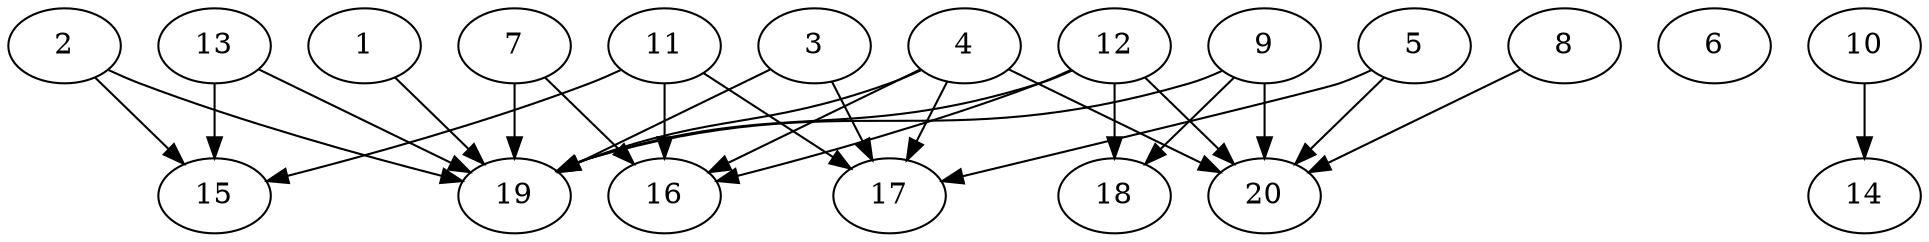 // DAG automatically generated by daggen at Thu Oct  3 13:58:43 2019
// ./daggen --dot -n 20 --ccr 0.4 --fat 0.9 --regular 0.9 --density 0.7 --mindata 5242880 --maxdata 52428800 
digraph G {
  1 [size="59755520", alpha="0.17", expect_size="23902208"] 
  1 -> 19 [size ="23902208"]
  2 [size="77286400", alpha="0.18", expect_size="30914560"] 
  2 -> 15 [size ="30914560"]
  2 -> 19 [size ="30914560"]
  3 [size="57953280", alpha="0.10", expect_size="23181312"] 
  3 -> 17 [size ="23181312"]
  3 -> 19 [size ="23181312"]
  4 [size="48217600", alpha="0.05", expect_size="19287040"] 
  4 -> 16 [size ="19287040"]
  4 -> 17 [size ="19287040"]
  4 -> 19 [size ="19287040"]
  4 -> 20 [size ="19287040"]
  5 [size="102090240", alpha="0.19", expect_size="40836096"] 
  5 -> 17 [size ="40836096"]
  5 -> 20 [size ="40836096"]
  6 [size="54860800", alpha="0.03", expect_size="21944320"] 
  7 [size="19463680", alpha="0.08", expect_size="7785472"] 
  7 -> 16 [size ="7785472"]
  7 -> 19 [size ="7785472"]
  8 [size="101519360", alpha="0.19", expect_size="40607744"] 
  8 -> 20 [size ="40607744"]
  9 [size="28218880", alpha="0.05", expect_size="11287552"] 
  9 -> 18 [size ="11287552"]
  9 -> 19 [size ="11287552"]
  9 -> 20 [size ="11287552"]
  10 [size="118430720", alpha="0.10", expect_size="47372288"] 
  10 -> 14 [size ="47372288"]
  11 [size="96965120", alpha="0.05", expect_size="38786048"] 
  11 -> 15 [size ="38786048"]
  11 -> 16 [size ="38786048"]
  11 -> 17 [size ="38786048"]
  12 [size="81886720", alpha="0.09", expect_size="32754688"] 
  12 -> 16 [size ="32754688"]
  12 -> 18 [size ="32754688"]
  12 -> 19 [size ="32754688"]
  12 -> 20 [size ="32754688"]
  13 [size="70430720", alpha="0.16", expect_size="28172288"] 
  13 -> 15 [size ="28172288"]
  13 -> 19 [size ="28172288"]
  14 [size="128908800", alpha="0.07", expect_size="51563520"] 
  15 [size="41625600", alpha="0.10", expect_size="16650240"] 
  16 [size="35210240", alpha="0.10", expect_size="14084096"] 
  17 [size="55482880", alpha="0.20", expect_size="22193152"] 
  18 [size="102886400", alpha="0.07", expect_size="41154560"] 
  19 [size="98048000", alpha="0.12", expect_size="39219200"] 
  20 [size="128619520", alpha="0.08", expect_size="51447808"] 
}
